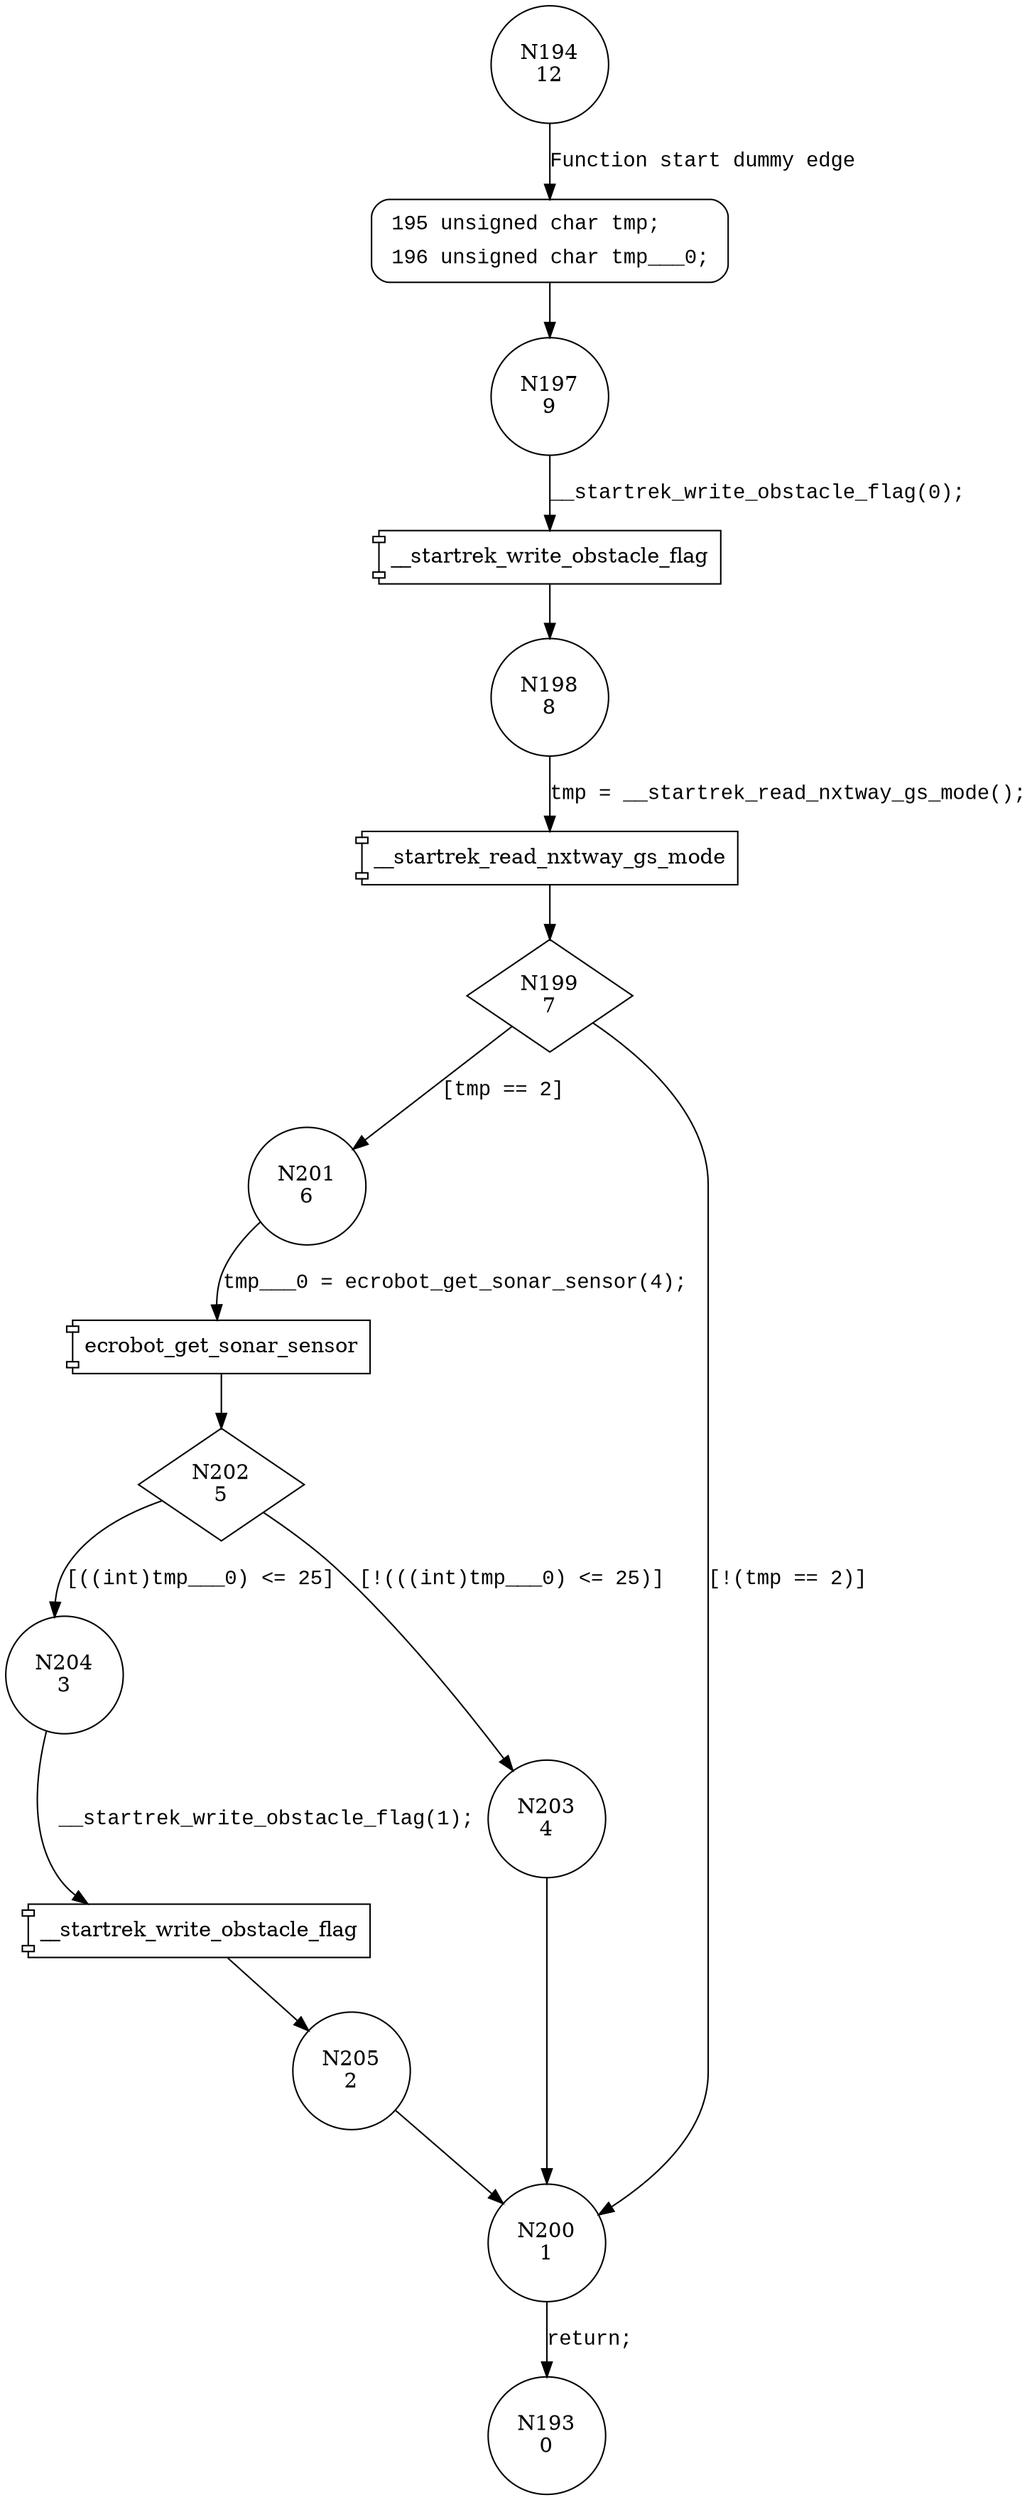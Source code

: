 digraph OSEK_Task_ts2 {
194 [shape="circle" label="N194\n12"]
195 [shape="circle" label="N195\n11"]
197 [shape="circle" label="N197\n9"]
198 [shape="circle" label="N198\n8"]
199 [shape="diamond" label="N199\n7"]
201 [shape="circle" label="N201\n6"]
200 [shape="circle" label="N200\n1"]
193 [shape="circle" label="N193\n0"]
202 [shape="diamond" label="N202\n5"]
204 [shape="circle" label="N204\n3"]
203 [shape="circle" label="N203\n4"]
205 [shape="circle" label="N205\n2"]
195 [style="filled,bold" penwidth="1" fillcolor="white" fontname="Courier New" shape="Mrecord" label=<<table border="0" cellborder="0" cellpadding="3" bgcolor="white"><tr><td align="right">195</td><td align="left">unsigned char tmp;</td></tr><tr><td align="right">196</td><td align="left">unsigned char tmp___0;</td></tr></table>>]
195 -> 197[label=""]
194 -> 195 [label="Function start dummy edge" fontname="Courier New"]
100009 [shape="component" label="__startrek_write_obstacle_flag"]
197 -> 100009 [label="__startrek_write_obstacle_flag(0);" fontname="Courier New"]
100009 -> 198 [label="" fontname="Courier New"]
100010 [shape="component" label="__startrek_read_nxtway_gs_mode"]
198 -> 100010 [label="tmp = __startrek_read_nxtway_gs_mode();" fontname="Courier New"]
100010 -> 199 [label="" fontname="Courier New"]
199 -> 201 [label="[tmp == 2]" fontname="Courier New"]
199 -> 200 [label="[!(tmp == 2)]" fontname="Courier New"]
200 -> 193 [label="return;" fontname="Courier New"]
100011 [shape="component" label="ecrobot_get_sonar_sensor"]
201 -> 100011 [label="tmp___0 = ecrobot_get_sonar_sensor(4);" fontname="Courier New"]
100011 -> 202 [label="" fontname="Courier New"]
202 -> 204 [label="[((int)tmp___0) <= 25]" fontname="Courier New"]
202 -> 203 [label="[!(((int)tmp___0) <= 25)]" fontname="Courier New"]
100012 [shape="component" label="__startrek_write_obstacle_flag"]
204 -> 100012 [label="__startrek_write_obstacle_flag(1);" fontname="Courier New"]
100012 -> 205 [label="" fontname="Courier New"]
203 -> 200 [label="" fontname="Courier New"]
205 -> 200 [label="" fontname="Courier New"]
}